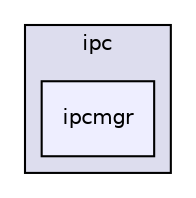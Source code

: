 digraph "ti/ipc/ipcmgr" {
  compound=true
  node [ fontsize="10", fontname="Helvetica"];
  edge [ labelfontsize="10", labelfontname="Helvetica"];
  subgraph clusterdir_d15d182bf14778c656928067305f92ce {
    graph [ bgcolor="#ddddee", pencolor="black", label="ipc" fontname="Helvetica", fontsize="10", URL="dir_d15d182bf14778c656928067305f92ce.html"]
  dir_c5f55d9bf6fdcaa8d509529730e45b7c [shape=box, label="ipcmgr", style="filled", fillcolor="#eeeeff", pencolor="black", URL="dir_c5f55d9bf6fdcaa8d509529730e45b7c.html"];
  }
}
